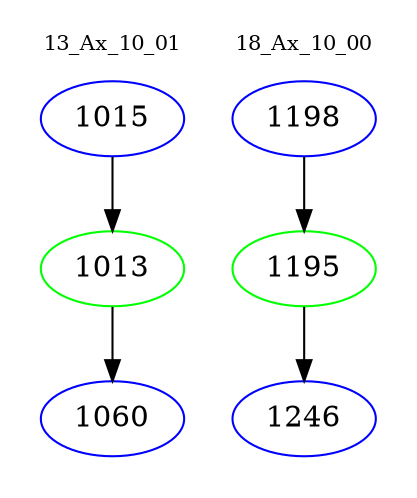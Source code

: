 digraph{
subgraph cluster_0 {
color = white
label = "13_Ax_10_01";
fontsize=10;
T0_1015 [label="1015", color="blue"]
T0_1015 -> T0_1013 [color="black"]
T0_1013 [label="1013", color="green"]
T0_1013 -> T0_1060 [color="black"]
T0_1060 [label="1060", color="blue"]
}
subgraph cluster_1 {
color = white
label = "18_Ax_10_00";
fontsize=10;
T1_1198 [label="1198", color="blue"]
T1_1198 -> T1_1195 [color="black"]
T1_1195 [label="1195", color="green"]
T1_1195 -> T1_1246 [color="black"]
T1_1246 [label="1246", color="blue"]
}
}
